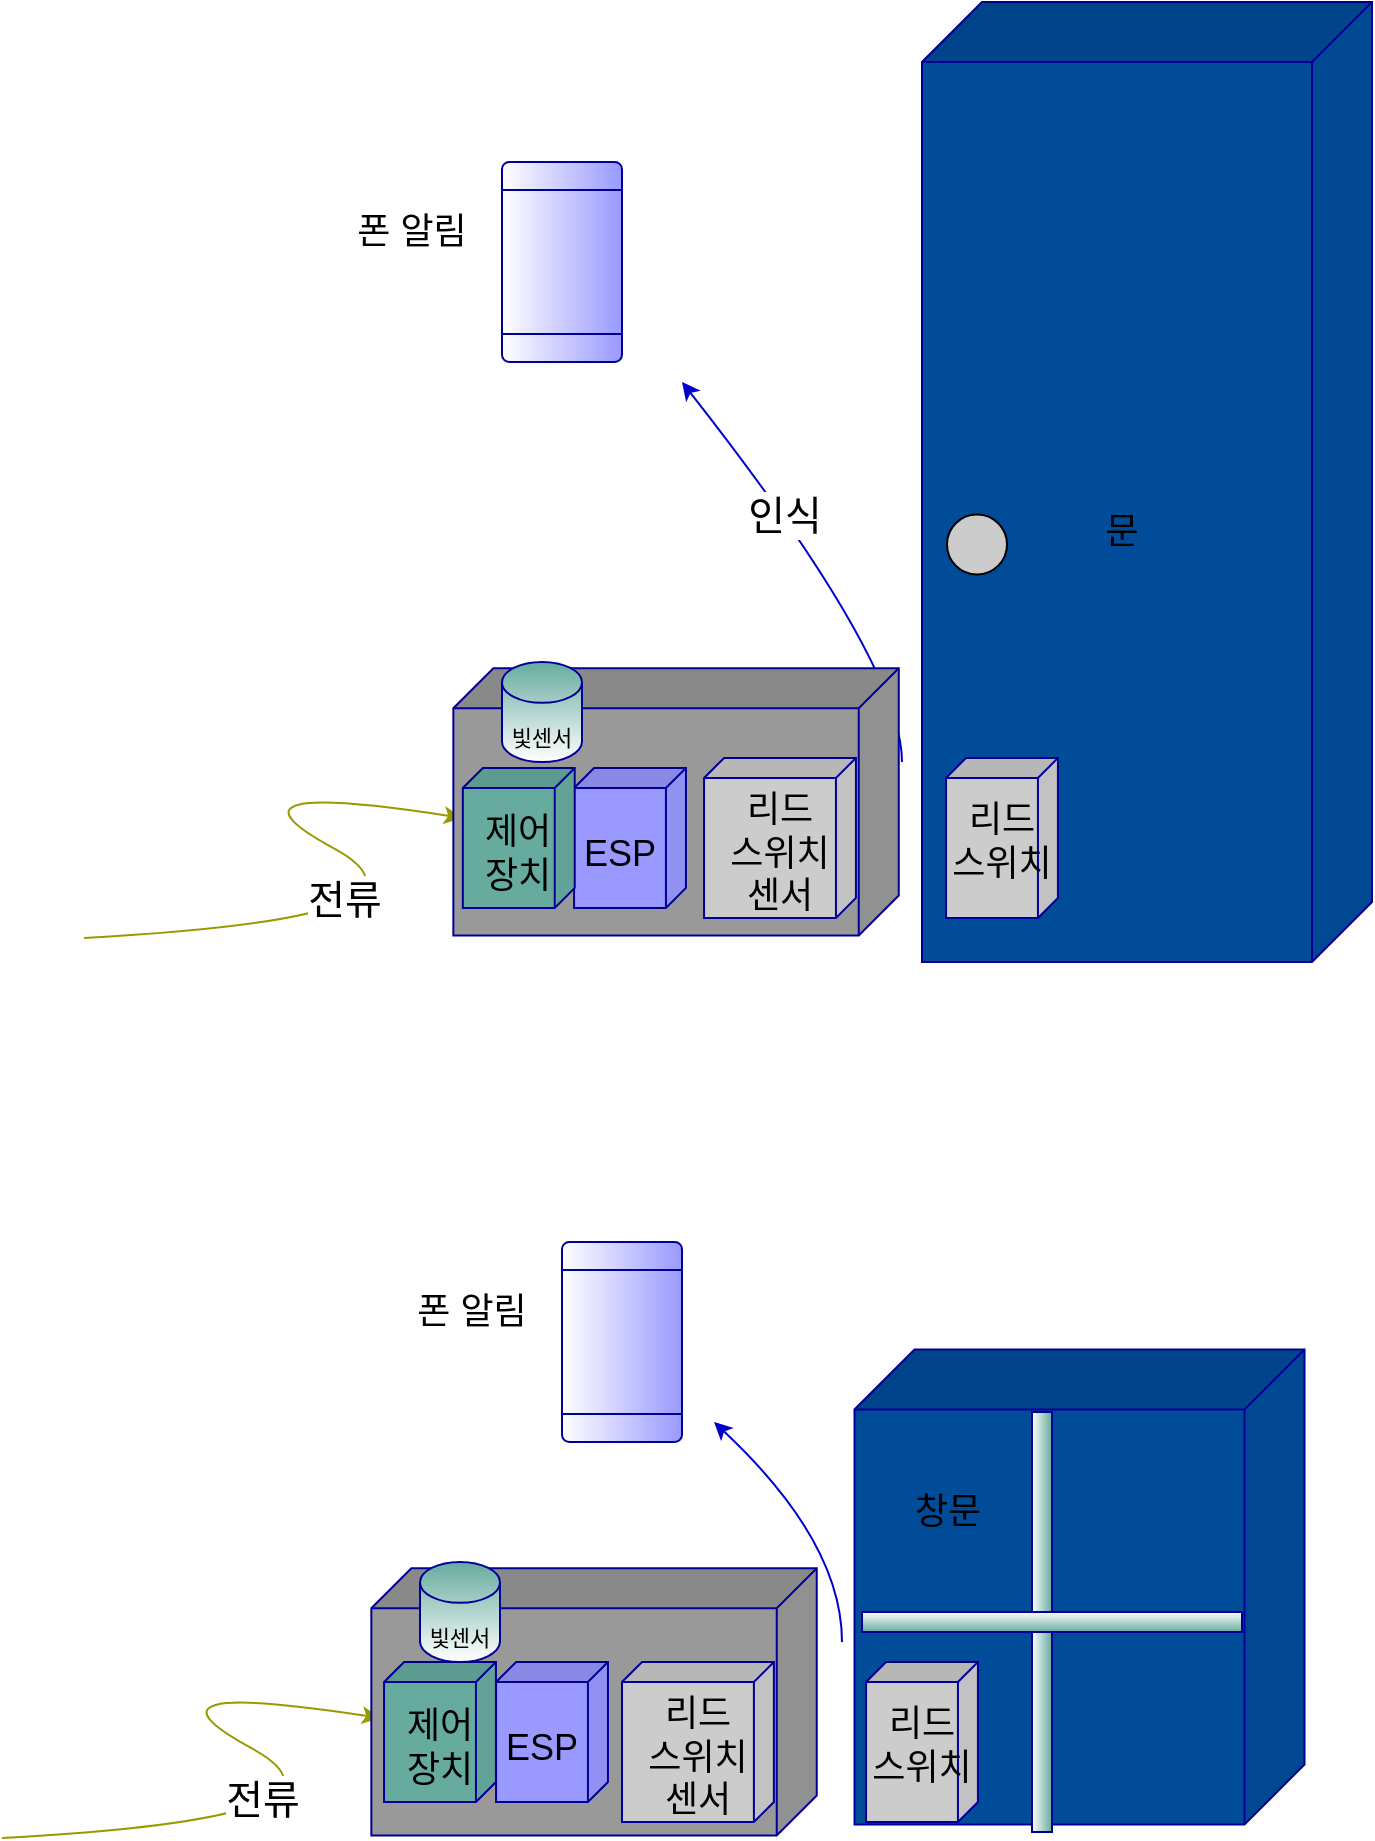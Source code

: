 <mxfile version="15.5.7" type="github">
  <diagram id="C5RBs43oDa-KdzZeNtuy" name="Page-1">
    <mxGraphModel dx="1422" dy="794" grid="1" gridSize="10" guides="1" tooltips="1" connect="1" arrows="1" fold="1" page="1" pageScale="1" pageWidth="827" pageHeight="1169" math="0" shadow="0">
      <root>
        <mxCell id="WIyWlLk6GJQsqaUBKTNV-0" />
        <mxCell id="WIyWlLk6GJQsqaUBKTNV-1" parent="WIyWlLk6GJQsqaUBKTNV-0" />
        <mxCell id="ZuRAZRv1wf484eOntKRE-20" value="" style="shape=cube;whiteSpace=wrap;html=1;boundedLbl=1;backgroundOutline=1;darkOpacity=0.05;darkOpacity2=0.1;rotation=90;size=30;align=center;strokeColor=#000099;fillColor=#004C99;" parent="WIyWlLk6GJQsqaUBKTNV-1" vertex="1">
          <mxGeometry x="520" y="720" width="237.5" height="225" as="geometry" />
        </mxCell>
        <mxCell id="ZuRAZRv1wf484eOntKRE-23" value="" style="curved=1;endArrow=classic;html=1;rounded=0;fontSize=20;strokeColor=#0000CC;" parent="WIyWlLk6GJQsqaUBKTNV-1" edge="1">
          <mxGeometry x="530" y="480" width="50" height="50" as="geometry">
            <mxPoint x="520" y="860" as="sourcePoint" />
            <mxPoint x="456" y="750" as="targetPoint" />
            <Array as="points">
              <mxPoint x="520" y="810" />
            </Array>
          </mxGeometry>
        </mxCell>
        <mxCell id="ZuRAZRv1wf484eOntKRE-34" value="" style="rounded=0;whiteSpace=wrap;html=1;fontSize=11;strokeColor=#000099;fillColor=#67AB9F;gradientColor=#ffffff;align=center;rotation=90;" parent="WIyWlLk6GJQsqaUBKTNV-1" vertex="1">
          <mxGeometry x="515" y="845" width="210" height="10" as="geometry" />
        </mxCell>
        <mxCell id="ZuRAZRv1wf484eOntKRE-35" value="" style="rounded=0;whiteSpace=wrap;html=1;fontSize=11;strokeColor=#000099;fillColor=#67AB9F;gradientColor=#ffffff;align=center;rotation=-180;" parent="WIyWlLk6GJQsqaUBKTNV-1" vertex="1">
          <mxGeometry x="530" y="845" width="190" height="10" as="geometry" />
        </mxCell>
        <mxCell id="ZuRAZRv1wf484eOntKRE-0" value="" style="shape=cube;whiteSpace=wrap;html=1;boundedLbl=1;backgroundOutline=1;darkOpacity=0.05;darkOpacity2=0.1;rotation=90;size=30;align=center;strokeColor=#000099;fillColor=#004C99;" parent="WIyWlLk6GJQsqaUBKTNV-1" vertex="1">
          <mxGeometry x="432.5" y="167.5" width="480" height="225" as="geometry" />
        </mxCell>
        <mxCell id="ZuRAZRv1wf484eOntKRE-1" value="" style="ellipse;whiteSpace=wrap;html=1;aspect=fixed;fontSize=20;align=center;fillColor=#CCCCCC;" parent="WIyWlLk6GJQsqaUBKTNV-1" vertex="1">
          <mxGeometry x="572.5" y="296.25" width="30" height="30" as="geometry" />
        </mxCell>
        <mxCell id="ZuRAZRv1wf484eOntKRE-12" value="" style="curved=1;endArrow=classic;html=1;rounded=0;fontSize=20;strokeColor=#0000CC;" parent="WIyWlLk6GJQsqaUBKTNV-1" edge="1">
          <mxGeometry x="560" y="40" width="50" height="50" as="geometry">
            <mxPoint x="550" y="420" as="sourcePoint" />
            <mxPoint x="440" y="230" as="targetPoint" />
            <Array as="points">
              <mxPoint x="550" y="370" />
            </Array>
          </mxGeometry>
        </mxCell>
        <mxCell id="ZuRAZRv1wf484eOntKRE-16" value="인식" style="edgeLabel;html=1;align=center;verticalAlign=middle;resizable=0;points=[];fontSize=20;" parent="ZuRAZRv1wf484eOntKRE-12" vertex="1" connectable="0">
          <mxGeometry x="0.271" y="1" relative="1" as="geometry">
            <mxPoint as="offset" />
          </mxGeometry>
        </mxCell>
        <mxCell id="gwM2lU5lngFY_y6Us-kG-3" value="" style="group" parent="WIyWlLk6GJQsqaUBKTNV-1" vertex="1" connectable="0">
          <mxGeometry x="201" y="370" width="347.38" height="140" as="geometry" />
        </mxCell>
        <mxCell id="ZuRAZRv1wf484eOntKRE-10" value="" style="curved=1;endArrow=classic;html=1;rounded=0;fontSize=20;strokeColor=#999900;" parent="gwM2lU5lngFY_y6Us-kG-3" edge="1">
          <mxGeometry y="7.97" width="50" height="50" as="geometry">
            <mxPoint x="-60" y="137.97" as="sourcePoint" />
            <mxPoint x="129" y="77.97" as="targetPoint" />
            <Array as="points">
              <mxPoint x="129" y="127.97" />
              <mxPoint y="57.97" />
            </Array>
          </mxGeometry>
        </mxCell>
        <mxCell id="ZuRAZRv1wf484eOntKRE-11" value="전류" style="edgeLabel;html=1;align=center;verticalAlign=middle;resizable=0;points=[];fontSize=20;" parent="ZuRAZRv1wf484eOntKRE-10" vertex="1" connectable="0">
          <mxGeometry x="-0.44" y="13" relative="1" as="geometry">
            <mxPoint as="offset" />
          </mxGeometry>
        </mxCell>
        <mxCell id="ZuRAZRv1wf484eOntKRE-5" value="" style="shape=cube;whiteSpace=wrap;html=1;boundedLbl=1;backgroundOutline=1;darkOpacity=0.05;darkOpacity2=0.1;fontSize=20;strokeColor=#000099;fillColor=#999999;align=center;size=20;rotation=90;" parent="gwM2lU5lngFY_y6Us-kG-3" vertex="1">
          <mxGeometry x="169.19" y="-41.4" width="133.67" height="222.71" as="geometry" />
        </mxCell>
        <mxCell id="ZuRAZRv1wf484eOntKRE-18" value="&lt;span style=&quot;font-size: 11px&quot;&gt;빛센서&lt;/span&gt;" style="shape=cylinder3;whiteSpace=wrap;html=1;boundedLbl=1;backgroundOutline=1;size=10.2;fontSize=20;strokeColor=#000099;fillColor=#67AB9F;gradientColor=#ffffff;align=center;" parent="gwM2lU5lngFY_y6Us-kG-3" vertex="1">
          <mxGeometry x="149" width="40" height="50" as="geometry" />
        </mxCell>
        <mxCell id="a1noPYvGL-QNziwGI5eY-20" value="" style="group" vertex="1" connectable="0" parent="gwM2lU5lngFY_y6Us-kG-3">
          <mxGeometry x="250.03" y="47.97" width="75.94" height="80" as="geometry" />
        </mxCell>
        <mxCell id="gwM2lU5lngFY_y6Us-kG-1" value="&lt;span style=&quot;color: rgba(0 , 0 , 0 , 0) ; font-family: monospace ; font-size: 0px ; background-color: rgb(248 , 249 , 250)&quot;&gt;%3CmxGraphModel%3E%3Croot%3E%3CmxCell%20id%3D%220%22%2F%3E%3CmxCell%20id%3D%221%22%20parent%3D%220%22%2F%3E%3CmxCell%20id%3D%222%22%20value%3D%22%26lt%3Bfont%20style%3D%26quot%3Bfont-size%3A%2018px%26quot%3B%26gt%3B%EB%AC%B8%26lt%3B%2Ffont%26gt%3B%22%20style%3D%22text%3Bhtml%3D1%3BstrokeColor%3Dnone%3BfillColor%3Dnone%3Balign%3Dcenter%3BverticalAlign%3Dmiddle%3BwhiteSpace%3Dwrap%3Brounded%3D0%3B%22%20vertex%3D%221%22%20parent%3D%221%22%3E%3CmxGeometry%20x%3D%22630%22%20y%3D%22290%22%20width%3D%2260%22%20height%3D%2230%22%20as%3D%22geometry%22%2F%3E%3C%2FmxCell%3E%3C%2Froot%3E%3C%2FmxGraphModel%3E&lt;/span&gt;" style="shape=cube;whiteSpace=wrap;html=1;boundedLbl=1;backgroundOutline=1;darkOpacity=0.05;darkOpacity2=0.1;fontSize=20;strokeColor=#000099;fillColor=#CCCCCC;align=center;size=10;rotation=90;" parent="a1noPYvGL-QNziwGI5eY-20" vertex="1">
          <mxGeometry x="-2.03" y="2.03" width="80" height="75.94" as="geometry" />
        </mxCell>
        <mxCell id="a1noPYvGL-QNziwGI5eY-9" value="&lt;span style=&quot;font-size: 18px&quot;&gt;리드&lt;br&gt;스위치&lt;br&gt;센서&lt;br&gt;&lt;/span&gt;" style="text;html=1;strokeColor=none;fillColor=none;align=center;verticalAlign=middle;whiteSpace=wrap;rounded=0;" vertex="1" parent="a1noPYvGL-QNziwGI5eY-20">
          <mxGeometry x="6.97" y="17.97" width="62" height="60" as="geometry" />
        </mxCell>
        <mxCell id="a1noPYvGL-QNziwGI5eY-24" value="" style="group" vertex="1" connectable="0" parent="gwM2lU5lngFY_y6Us-kG-3">
          <mxGeometry x="178" y="52.97" width="62.97" height="70" as="geometry" />
        </mxCell>
        <mxCell id="ZuRAZRv1wf484eOntKRE-7" value="" style="shape=cube;whiteSpace=wrap;html=1;boundedLbl=1;backgroundOutline=1;darkOpacity=0.05;darkOpacity2=0.1;fontSize=20;strokeColor=#000099;fillColor=#9999FF;align=center;size=10;rotation=90;" parent="a1noPYvGL-QNziwGI5eY-24" vertex="1">
          <mxGeometry y="7.03" width="70" height="55.94" as="geometry" />
        </mxCell>
        <mxCell id="a1noPYvGL-QNziwGI5eY-10" value="&lt;span style=&quot;font-size: 18px&quot;&gt;ESP&lt;/span&gt;" style="text;html=1;strokeColor=none;fillColor=none;align=center;verticalAlign=middle;whiteSpace=wrap;rounded=0;" vertex="1" parent="a1noPYvGL-QNziwGI5eY-24">
          <mxGeometry y="27.97" width="60" height="30" as="geometry" />
        </mxCell>
        <mxCell id="a1noPYvGL-QNziwGI5eY-28" value="" style="group" vertex="1" connectable="0" parent="gwM2lU5lngFY_y6Us-kG-3">
          <mxGeometry x="127.39" y="52.97" width="60" height="70" as="geometry" />
        </mxCell>
        <mxCell id="ZuRAZRv1wf484eOntKRE-17" value="" style="shape=cube;whiteSpace=wrap;html=1;boundedLbl=1;backgroundOutline=1;darkOpacity=0.05;darkOpacity2=0.1;fontSize=20;strokeColor=#000099;fillColor=#67AB9F;align=center;size=10;rotation=90;" parent="a1noPYvGL-QNziwGI5eY-28" vertex="1">
          <mxGeometry x="-5" y="7.03" width="70" height="55.94" as="geometry" />
        </mxCell>
        <mxCell id="a1noPYvGL-QNziwGI5eY-11" value="&lt;span style=&quot;font-size: 18px&quot;&gt;제어&lt;br&gt;장치&lt;br&gt;&lt;/span&gt;" style="text;html=1;strokeColor=none;fillColor=none;align=center;verticalAlign=middle;whiteSpace=wrap;rounded=0;" vertex="1" parent="a1noPYvGL-QNziwGI5eY-28">
          <mxGeometry y="27.97" width="60" height="30" as="geometry" />
        </mxCell>
        <mxCell id="gwM2lU5lngFY_y6Us-kG-4" value="" style="group" parent="WIyWlLk6GJQsqaUBKTNV-1" vertex="1" connectable="0">
          <mxGeometry x="160" y="820" width="347.38" height="136.79" as="geometry" />
        </mxCell>
        <mxCell id="gwM2lU5lngFY_y6Us-kG-5" value="" style="curved=1;endArrow=classic;html=1;rounded=0;fontSize=20;strokeColor=#999900;" parent="gwM2lU5lngFY_y6Us-kG-4" edge="1">
          <mxGeometry y="7.97" width="50" height="50" as="geometry">
            <mxPoint x="-60" y="137.97" as="sourcePoint" />
            <mxPoint x="129" y="77.97" as="targetPoint" />
            <Array as="points">
              <mxPoint x="129" y="127.97" />
              <mxPoint y="57.97" />
            </Array>
          </mxGeometry>
        </mxCell>
        <mxCell id="gwM2lU5lngFY_y6Us-kG-6" value="전류" style="edgeLabel;html=1;align=center;verticalAlign=middle;resizable=0;points=[];fontSize=20;" parent="gwM2lU5lngFY_y6Us-kG-5" vertex="1" connectable="0">
          <mxGeometry x="-0.44" y="13" relative="1" as="geometry">
            <mxPoint as="offset" />
          </mxGeometry>
        </mxCell>
        <mxCell id="gwM2lU5lngFY_y6Us-kG-7" value="" style="shape=cube;whiteSpace=wrap;html=1;boundedLbl=1;backgroundOutline=1;darkOpacity=0.05;darkOpacity2=0.1;fontSize=20;strokeColor=#000099;fillColor=#999999;align=center;size=20;rotation=90;" parent="gwM2lU5lngFY_y6Us-kG-4" vertex="1">
          <mxGeometry x="169.19" y="-41.4" width="133.67" height="222.71" as="geometry" />
        </mxCell>
        <mxCell id="gwM2lU5lngFY_y6Us-kG-10" value="&lt;span style=&quot;font-size: 11px&quot;&gt;빛센서&lt;/span&gt;" style="shape=cylinder3;whiteSpace=wrap;html=1;boundedLbl=1;backgroundOutline=1;size=10.2;fontSize=20;strokeColor=#000099;fillColor=#67AB9F;gradientColor=#ffffff;align=center;" parent="gwM2lU5lngFY_y6Us-kG-4" vertex="1">
          <mxGeometry x="149" width="40" height="50" as="geometry" />
        </mxCell>
        <mxCell id="a1noPYvGL-QNziwGI5eY-25" value="" style="group" vertex="1" connectable="0" parent="gwM2lU5lngFY_y6Us-kG-4">
          <mxGeometry x="180" y="50.0" width="62.97" height="70" as="geometry" />
        </mxCell>
        <mxCell id="a1noPYvGL-QNziwGI5eY-26" value="" style="shape=cube;whiteSpace=wrap;html=1;boundedLbl=1;backgroundOutline=1;darkOpacity=0.05;darkOpacity2=0.1;fontSize=20;strokeColor=#000099;fillColor=#9999FF;align=center;size=10;rotation=90;" vertex="1" parent="a1noPYvGL-QNziwGI5eY-25">
          <mxGeometry y="7.03" width="70" height="55.94" as="geometry" />
        </mxCell>
        <mxCell id="a1noPYvGL-QNziwGI5eY-27" value="&lt;span style=&quot;font-size: 18px&quot;&gt;ESP&lt;/span&gt;" style="text;html=1;strokeColor=none;fillColor=none;align=center;verticalAlign=middle;whiteSpace=wrap;rounded=0;" vertex="1" parent="a1noPYvGL-QNziwGI5eY-25">
          <mxGeometry y="27.97" width="60" height="30" as="geometry" />
        </mxCell>
        <mxCell id="a1noPYvGL-QNziwGI5eY-30" value="" style="group" vertex="1" connectable="0" parent="gwM2lU5lngFY_y6Us-kG-4">
          <mxGeometry x="129" y="50.0" width="60" height="70" as="geometry" />
        </mxCell>
        <mxCell id="a1noPYvGL-QNziwGI5eY-31" value="" style="shape=cube;whiteSpace=wrap;html=1;boundedLbl=1;backgroundOutline=1;darkOpacity=0.05;darkOpacity2=0.1;fontSize=20;strokeColor=#000099;fillColor=#67AB9F;align=center;size=10;rotation=90;" vertex="1" parent="a1noPYvGL-QNziwGI5eY-30">
          <mxGeometry x="-5" y="7.03" width="70" height="55.94" as="geometry" />
        </mxCell>
        <mxCell id="a1noPYvGL-QNziwGI5eY-32" value="&lt;span style=&quot;font-size: 18px&quot;&gt;제어&lt;br&gt;장치&lt;br&gt;&lt;/span&gt;" style="text;html=1;strokeColor=none;fillColor=none;align=center;verticalAlign=middle;whiteSpace=wrap;rounded=0;" vertex="1" parent="a1noPYvGL-QNziwGI5eY-30">
          <mxGeometry y="27.97" width="60" height="30" as="geometry" />
        </mxCell>
        <mxCell id="a1noPYvGL-QNziwGI5eY-6" value="&lt;font style=&quot;font-size: 18px&quot;&gt;문&lt;/font&gt;" style="text;html=1;strokeColor=none;fillColor=none;align=center;verticalAlign=middle;whiteSpace=wrap;rounded=0;" vertex="1" parent="WIyWlLk6GJQsqaUBKTNV-1">
          <mxGeometry x="630" y="290" width="60" height="30" as="geometry" />
        </mxCell>
        <mxCell id="a1noPYvGL-QNziwGI5eY-12" value="" style="group" vertex="1" connectable="0" parent="WIyWlLk6GJQsqaUBKTNV-1">
          <mxGeometry x="270" y="120" width="140" height="100" as="geometry" />
        </mxCell>
        <mxCell id="ZuRAZRv1wf484eOntKRE-15" value="" style="verticalLabelPosition=bottom;verticalAlign=top;html=1;shape=process;whiteSpace=wrap;rounded=1;size=0.14;arcSize=6;fontSize=20;strokeColor=#000099;fillColor=#9999FF;rotation=90;gradientColor=#ffffff;align=left;" parent="a1noPYvGL-QNziwGI5eY-12" vertex="1">
          <mxGeometry x="60" y="20" width="100" height="60" as="geometry" />
        </mxCell>
        <mxCell id="a1noPYvGL-QNziwGI5eY-7" value="폰 알림" style="text;html=1;strokeColor=none;fillColor=none;align=center;verticalAlign=middle;whiteSpace=wrap;rounded=0;fontSize=18;" vertex="1" parent="a1noPYvGL-QNziwGI5eY-12">
          <mxGeometry y="10" width="70" height="50" as="geometry" />
        </mxCell>
        <mxCell id="a1noPYvGL-QNziwGI5eY-13" value="" style="group" vertex="1" connectable="0" parent="WIyWlLk6GJQsqaUBKTNV-1">
          <mxGeometry x="300" y="660" width="140" height="100" as="geometry" />
        </mxCell>
        <mxCell id="a1noPYvGL-QNziwGI5eY-14" value="" style="verticalLabelPosition=bottom;verticalAlign=top;html=1;shape=process;whiteSpace=wrap;rounded=1;size=0.14;arcSize=6;fontSize=20;strokeColor=#000099;fillColor=#9999FF;rotation=90;gradientColor=#ffffff;align=left;" vertex="1" parent="a1noPYvGL-QNziwGI5eY-13">
          <mxGeometry x="60" y="20" width="100" height="60" as="geometry" />
        </mxCell>
        <mxCell id="a1noPYvGL-QNziwGI5eY-15" value="폰 알림" style="text;html=1;strokeColor=none;fillColor=none;align=center;verticalAlign=middle;whiteSpace=wrap;rounded=0;fontSize=18;" vertex="1" parent="a1noPYvGL-QNziwGI5eY-13">
          <mxGeometry y="10" width="70" height="50" as="geometry" />
        </mxCell>
        <mxCell id="a1noPYvGL-QNziwGI5eY-16" value="" style="group" vertex="1" connectable="0" parent="WIyWlLk6GJQsqaUBKTNV-1">
          <mxGeometry x="570" y="417.97" width="60" height="80" as="geometry" />
        </mxCell>
        <mxCell id="gwM2lU5lngFY_y6Us-kG-0" value="" style="shape=cube;whiteSpace=wrap;html=1;boundedLbl=1;backgroundOutline=1;darkOpacity=0.05;darkOpacity2=0.1;fontSize=20;strokeColor=#000099;fillColor=#CCCCCC;align=center;size=10;rotation=90;" parent="a1noPYvGL-QNziwGI5eY-16" vertex="1">
          <mxGeometry x="-10" y="12.03" width="80" height="55.94" as="geometry" />
        </mxCell>
        <mxCell id="a1noPYvGL-QNziwGI5eY-8" value="&lt;span style=&quot;font-size: 18px&quot;&gt;리드&lt;br&gt;스위치&lt;br&gt;&lt;/span&gt;" style="text;html=1;strokeColor=none;fillColor=none;align=center;verticalAlign=middle;whiteSpace=wrap;rounded=0;" vertex="1" parent="a1noPYvGL-QNziwGI5eY-16">
          <mxGeometry y="22.03" width="60" height="40" as="geometry" />
        </mxCell>
        <mxCell id="a1noPYvGL-QNziwGI5eY-17" value="" style="group" vertex="1" connectable="0" parent="WIyWlLk6GJQsqaUBKTNV-1">
          <mxGeometry x="530" y="870" width="60" height="80" as="geometry" />
        </mxCell>
        <mxCell id="a1noPYvGL-QNziwGI5eY-18" value="" style="shape=cube;whiteSpace=wrap;html=1;boundedLbl=1;backgroundOutline=1;darkOpacity=0.05;darkOpacity2=0.1;fontSize=20;strokeColor=#000099;fillColor=#CCCCCC;align=center;size=10;rotation=90;" vertex="1" parent="a1noPYvGL-QNziwGI5eY-17">
          <mxGeometry x="-10" y="12.03" width="80" height="55.94" as="geometry" />
        </mxCell>
        <mxCell id="a1noPYvGL-QNziwGI5eY-19" value="&lt;span style=&quot;font-size: 18px&quot;&gt;리드&lt;br&gt;스위치&lt;br&gt;&lt;/span&gt;" style="text;html=1;strokeColor=none;fillColor=none;align=center;verticalAlign=middle;whiteSpace=wrap;rounded=0;" vertex="1" parent="a1noPYvGL-QNziwGI5eY-17">
          <mxGeometry y="22.03" width="60" height="40" as="geometry" />
        </mxCell>
        <mxCell id="a1noPYvGL-QNziwGI5eY-21" value="" style="group" vertex="1" connectable="0" parent="WIyWlLk6GJQsqaUBKTNV-1">
          <mxGeometry x="410" y="870" width="75.94" height="80" as="geometry" />
        </mxCell>
        <mxCell id="a1noPYvGL-QNziwGI5eY-22" value="&lt;span style=&quot;color: rgba(0 , 0 , 0 , 0) ; font-family: monospace ; font-size: 0px ; background-color: rgb(248 , 249 , 250)&quot;&gt;%3CmxGraphModel%3E%3Croot%3E%3CmxCell%20id%3D%220%22%2F%3E%3CmxCell%20id%3D%221%22%20parent%3D%220%22%2F%3E%3CmxCell%20id%3D%222%22%20value%3D%22%26lt%3Bfont%20style%3D%26quot%3Bfont-size%3A%2018px%26quot%3B%26gt%3B%EB%AC%B8%26lt%3B%2Ffont%26gt%3B%22%20style%3D%22text%3Bhtml%3D1%3BstrokeColor%3Dnone%3BfillColor%3Dnone%3Balign%3Dcenter%3BverticalAlign%3Dmiddle%3BwhiteSpace%3Dwrap%3Brounded%3D0%3B%22%20vertex%3D%221%22%20parent%3D%221%22%3E%3CmxGeometry%20x%3D%22630%22%20y%3D%22290%22%20width%3D%2260%22%20height%3D%2230%22%20as%3D%22geometry%22%2F%3E%3C%2FmxCell%3E%3C%2Froot%3E%3C%2FmxGraphModel%3E&lt;/span&gt;" style="shape=cube;whiteSpace=wrap;html=1;boundedLbl=1;backgroundOutline=1;darkOpacity=0.05;darkOpacity2=0.1;fontSize=20;strokeColor=#000099;fillColor=#CCCCCC;align=center;size=10;rotation=90;" vertex="1" parent="a1noPYvGL-QNziwGI5eY-21">
          <mxGeometry x="-2.03" y="2.03" width="80" height="75.94" as="geometry" />
        </mxCell>
        <mxCell id="a1noPYvGL-QNziwGI5eY-23" value="&lt;span style=&quot;font-size: 18px&quot;&gt;리드&lt;br&gt;스위치&lt;br&gt;센서&lt;br&gt;&lt;/span&gt;" style="text;html=1;strokeColor=none;fillColor=none;align=center;verticalAlign=middle;whiteSpace=wrap;rounded=0;" vertex="1" parent="a1noPYvGL-QNziwGI5eY-21">
          <mxGeometry x="6.97" y="17.97" width="62" height="60" as="geometry" />
        </mxCell>
        <mxCell id="a1noPYvGL-QNziwGI5eY-33" value="&lt;span style=&quot;font-size: 18px&quot;&gt;창문&lt;/span&gt;" style="text;html=1;strokeColor=none;fillColor=none;align=center;verticalAlign=middle;whiteSpace=wrap;rounded=0;" vertex="1" parent="WIyWlLk6GJQsqaUBKTNV-1">
          <mxGeometry x="542.5" y="780" width="60" height="30" as="geometry" />
        </mxCell>
      </root>
    </mxGraphModel>
  </diagram>
</mxfile>
